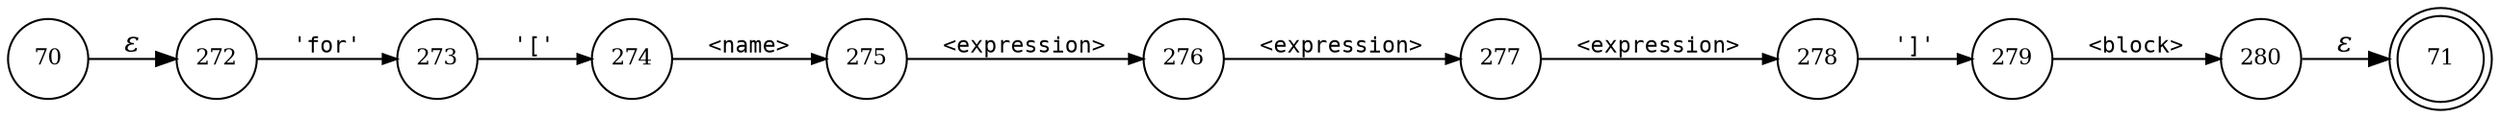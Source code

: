 digraph ATN {
rankdir=LR;
s71[fontsize=11, label="71", shape=doublecircle, fixedsize=true, width=.6];
s272[fontsize=11,label="272", shape=circle, fixedsize=true, width=.55, peripheries=1];
s273[fontsize=11,label="273", shape=circle, fixedsize=true, width=.55, peripheries=1];
s274[fontsize=11,label="274", shape=circle, fixedsize=true, width=.55, peripheries=1];
s275[fontsize=11,label="275", shape=circle, fixedsize=true, width=.55, peripheries=1];
s276[fontsize=11,label="276", shape=circle, fixedsize=true, width=.55, peripheries=1];
s277[fontsize=11,label="277", shape=circle, fixedsize=true, width=.55, peripheries=1];
s70[fontsize=11,label="70", shape=circle, fixedsize=true, width=.55, peripheries=1];
s278[fontsize=11,label="278", shape=circle, fixedsize=true, width=.55, peripheries=1];
s279[fontsize=11,label="279", shape=circle, fixedsize=true, width=.55, peripheries=1];
s280[fontsize=11,label="280", shape=circle, fixedsize=true, width=.55, peripheries=1];
s70 -> s272 [fontname="Times-Italic", label="&epsilon;"];
s272 -> s273 [fontsize=11, fontname="Courier", arrowsize=.7, label = "'for'", arrowhead = normal];
s273 -> s274 [fontsize=11, fontname="Courier", arrowsize=.7, label = "'['", arrowhead = normal];
s274 -> s275 [fontsize=11, fontname="Courier", arrowsize=.7, label = "<name>", arrowhead = normal];
s275 -> s276 [fontsize=11, fontname="Courier", arrowsize=.7, label = "<expression>", arrowhead = normal];
s276 -> s277 [fontsize=11, fontname="Courier", arrowsize=.7, label = "<expression>", arrowhead = normal];
s277 -> s278 [fontsize=11, fontname="Courier", arrowsize=.7, label = "<expression>", arrowhead = normal];
s278 -> s279 [fontsize=11, fontname="Courier", arrowsize=.7, label = "']'", arrowhead = normal];
s279 -> s280 [fontsize=11, fontname="Courier", arrowsize=.7, label = "<block>", arrowhead = normal];
s280 -> s71 [fontname="Times-Italic", label="&epsilon;"];
}